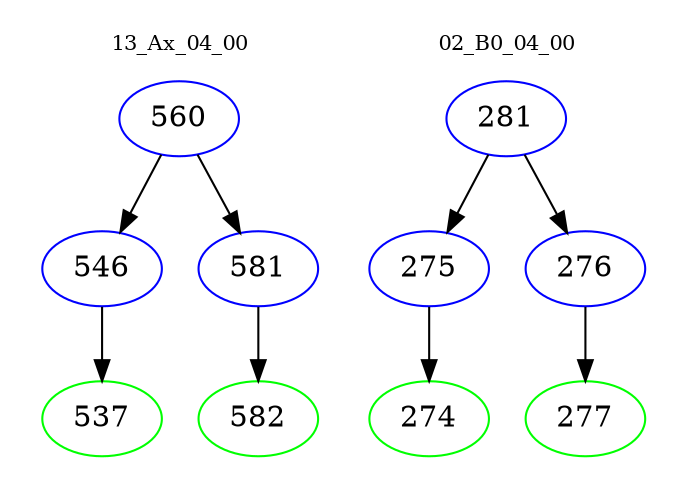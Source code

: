 digraph{
subgraph cluster_0 {
color = white
label = "13_Ax_04_00";
fontsize=10;
T0_560 [label="560", color="blue"]
T0_560 -> T0_546 [color="black"]
T0_546 [label="546", color="blue"]
T0_546 -> T0_537 [color="black"]
T0_537 [label="537", color="green"]
T0_560 -> T0_581 [color="black"]
T0_581 [label="581", color="blue"]
T0_581 -> T0_582 [color="black"]
T0_582 [label="582", color="green"]
}
subgraph cluster_1 {
color = white
label = "02_B0_04_00";
fontsize=10;
T1_281 [label="281", color="blue"]
T1_281 -> T1_275 [color="black"]
T1_275 [label="275", color="blue"]
T1_275 -> T1_274 [color="black"]
T1_274 [label="274", color="green"]
T1_281 -> T1_276 [color="black"]
T1_276 [label="276", color="blue"]
T1_276 -> T1_277 [color="black"]
T1_277 [label="277", color="green"]
}
}
